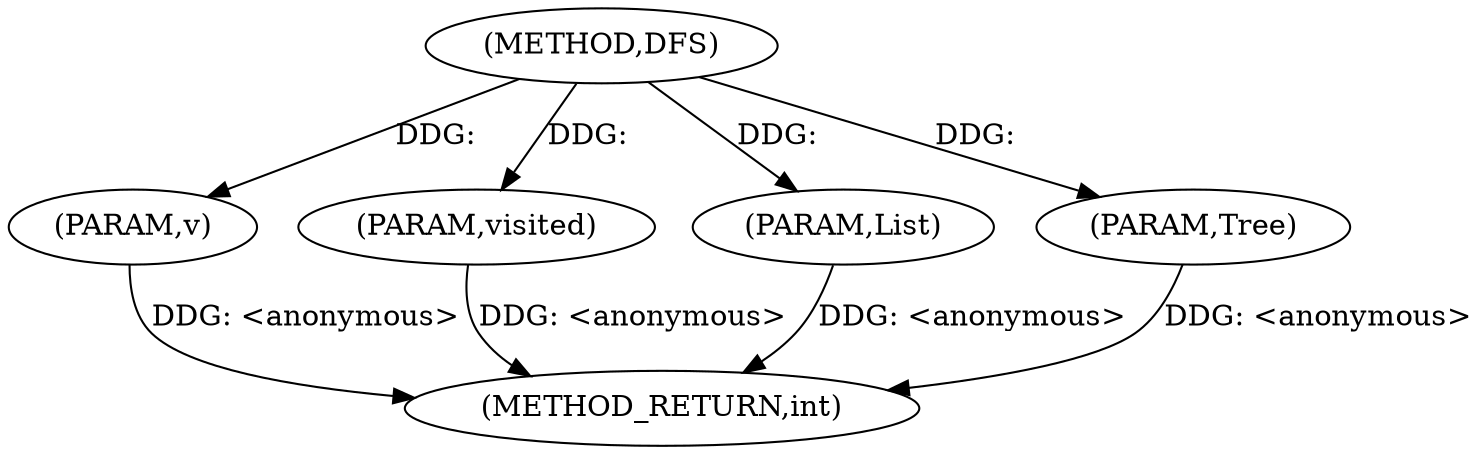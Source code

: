 digraph "DFS" {  
"1000915" [label = "(METHOD,DFS)" ]
"1000921" [label = "(METHOD_RETURN,int)" ]
"1000916" [label = "(PARAM,v)" ]
"1000917" [label = "(PARAM,visited)" ]
"1000918" [label = "(PARAM,List)" ]
"1000919" [label = "(PARAM,Tree)" ]
  "1000916" -> "1000921"  [ label = "DDG: <anonymous>"] 
  "1000917" -> "1000921"  [ label = "DDG: <anonymous>"] 
  "1000918" -> "1000921"  [ label = "DDG: <anonymous>"] 
  "1000919" -> "1000921"  [ label = "DDG: <anonymous>"] 
  "1000915" -> "1000916"  [ label = "DDG: "] 
  "1000915" -> "1000917"  [ label = "DDG: "] 
  "1000915" -> "1000918"  [ label = "DDG: "] 
  "1000915" -> "1000919"  [ label = "DDG: "] 
}
